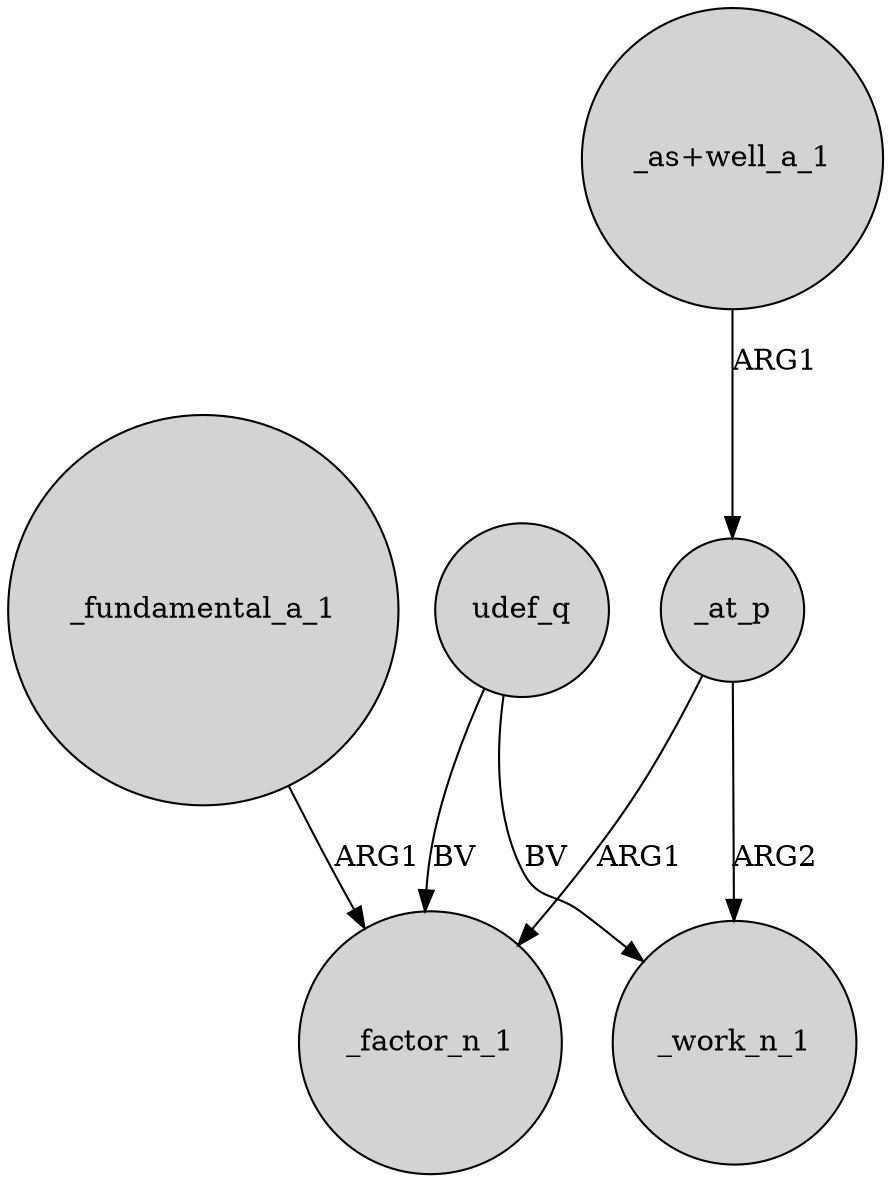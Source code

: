 digraph {
	node [shape=circle style=filled]
	_at_p -> _work_n_1 [label=ARG2]
	_at_p -> _factor_n_1 [label=ARG1]
	"_as+well_a_1" -> _at_p [label=ARG1]
	udef_q -> _factor_n_1 [label=BV]
	_fundamental_a_1 -> _factor_n_1 [label=ARG1]
	udef_q -> _work_n_1 [label=BV]
}
